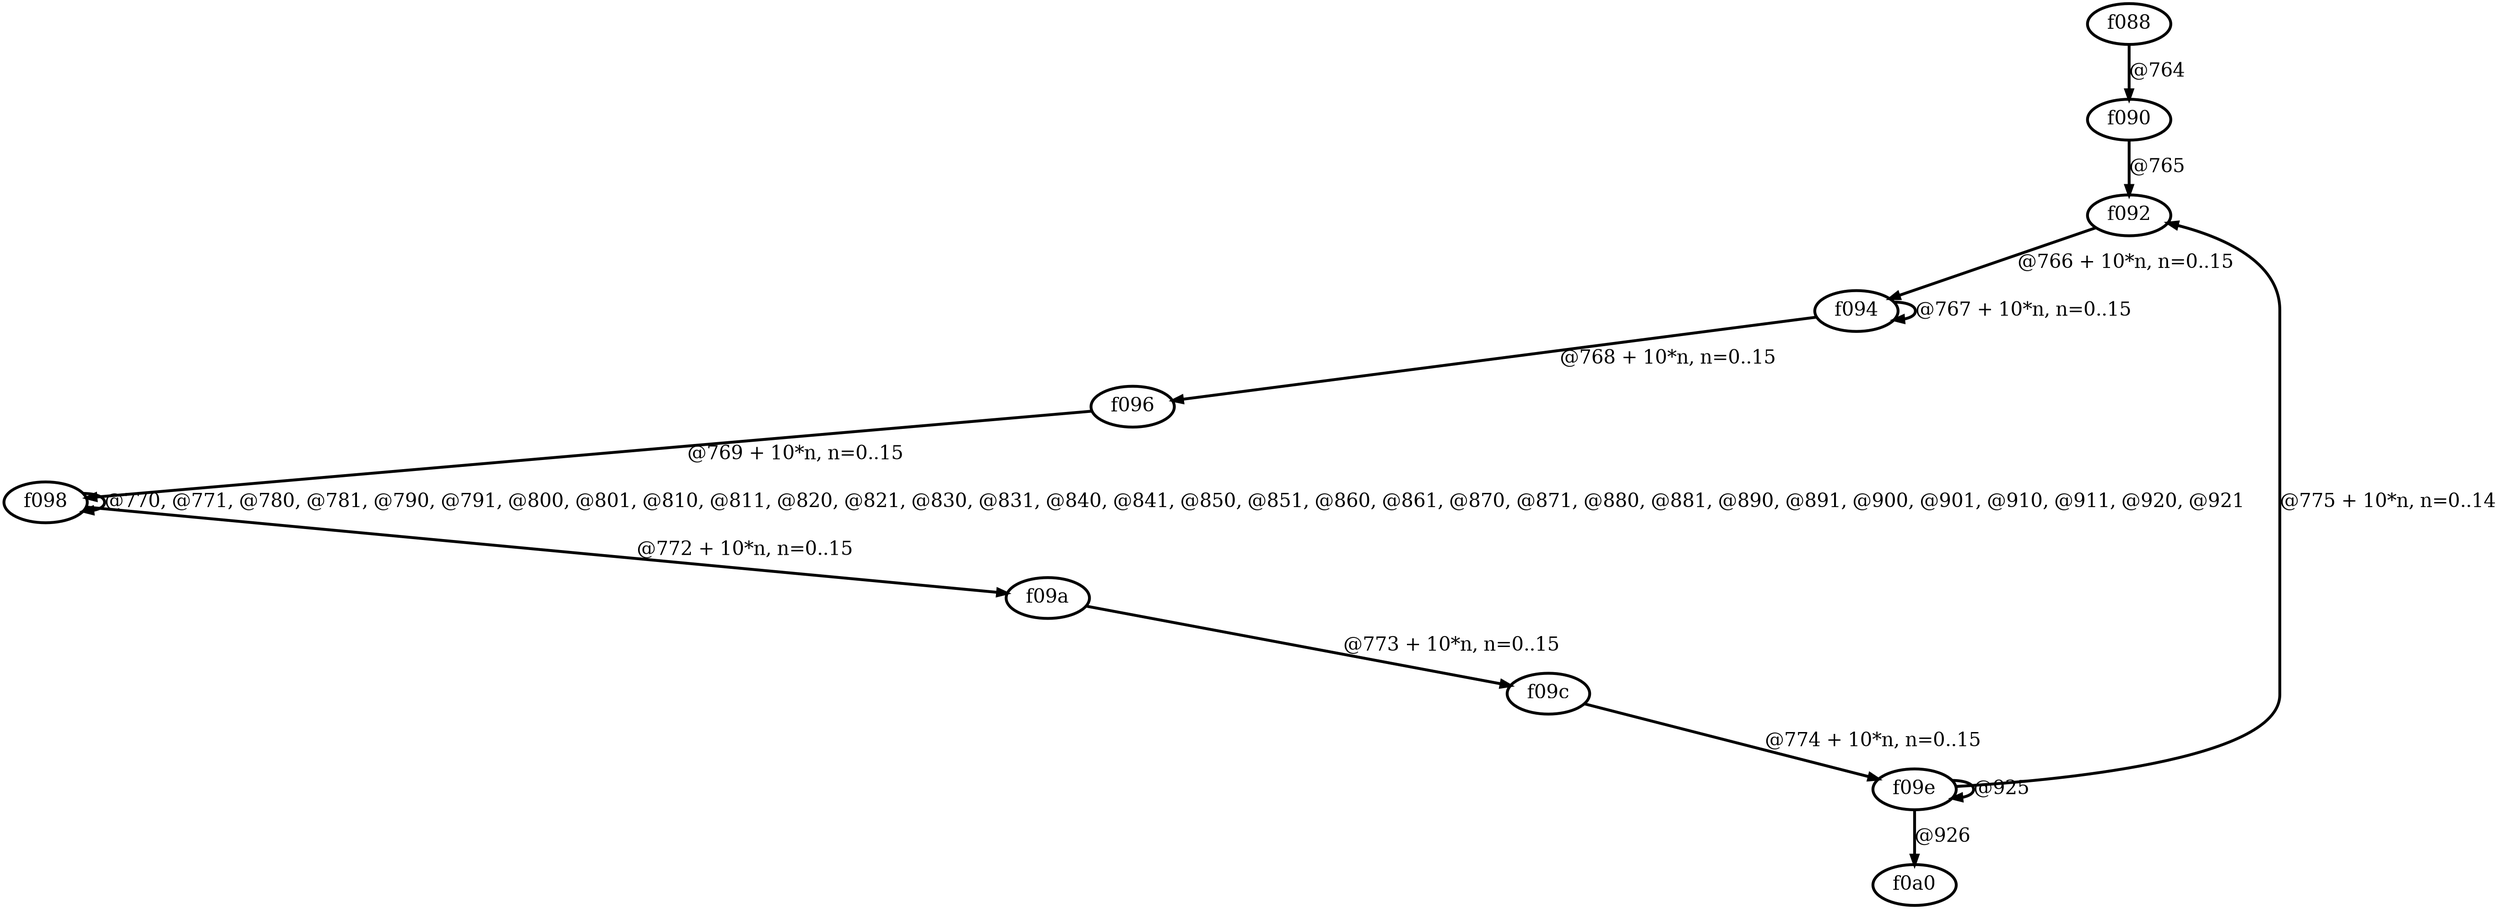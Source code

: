 digraph G {
        node [style=rounded, penwidth=3, fontsize=20, shape=oval];
        "f088" -> "f090" [label="@764", color=black,arrowsize=1,style=bold,penwidth=3,fontsize=20];
"f090" -> "f092" [label="@765", color=black,arrowsize=1,style=bold,penwidth=3,fontsize=20];
"f092" -> "f094" [label="@766 + 10*n, n=0..15", color=black,arrowsize=1,style=bold,penwidth=3,fontsize=20];
"f094" -> "f094" [label="@767 + 10*n, n=0..15", color=black,arrowsize=1,style=bold,penwidth=3,fontsize=20];
"f094" -> "f096" [label="@768 + 10*n, n=0..15", color=black,arrowsize=1,style=bold,penwidth=3,fontsize=20];
"f096" -> "f098" [label="@769 + 10*n, n=0..15", color=black,arrowsize=1,style=bold,penwidth=3,fontsize=20];
"f098" -> "f098" [label="@770, @771, @780, @781, @790, @791, @800, @801, @810, @811, @820, @821, @830, @831, @840, @841, @850, @851, @860, @861, @870, @871, @880, @881, @890, @891, @900, @901, @910, @911, @920, @921", color=black,arrowsize=1,style=bold,penwidth=3,fontsize=20];
"f098" -> "f09a" [label="@772 + 10*n, n=0..15", color=black,arrowsize=1,style=bold,penwidth=3,fontsize=20];
"f09a" -> "f09c" [label="@773 + 10*n, n=0..15", color=black,arrowsize=1,style=bold,penwidth=3,fontsize=20];
"f09c" -> "f09e" [label="@774 + 10*n, n=0..15", color=black,arrowsize=1,style=bold,penwidth=3,fontsize=20];
"f09e" -> "f092" [label="@775 + 10*n, n=0..14", color=black,arrowsize=1,style=bold,penwidth=3,fontsize=20];
"f09e" -> "f09e" [label="@925", color=black,arrowsize=1,style=bold,penwidth=3,fontsize=20];
"f09e" -> "f0a0" [label="@926", color=black,arrowsize=1,style=bold,penwidth=3,fontsize=20];
}
